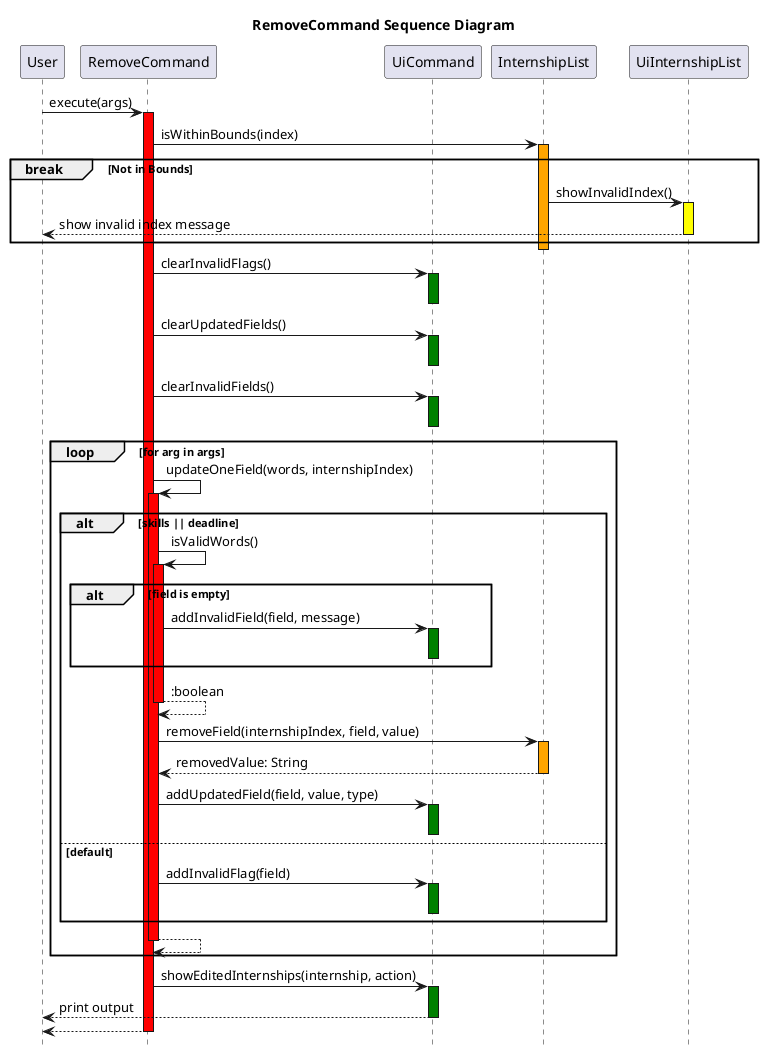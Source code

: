 @startuml
title RemoveCommand Sequence Diagram
hide footbox

participant User
participant RemoveCommand
participant UiCommand
participant InternshipList
participant UiInternshipList

User -> RemoveCommand:execute(args)
activate RemoveCommand #red

RemoveCommand -> InternshipList:isWithinBounds(index)
activate InternshipList #orange

break Not in Bounds
    InternshipList -> UiInternshipList:showInvalidIndex()
    activate UiInternshipList #yellow
    UiInternshipList --> User:show invalid index message
    deactivate UiInternshipList
end

deactivate InternshipList

RemoveCommand -> UiCommand:clearInvalidFlags()
activate UiCommand #green
deactivate UiCommand

RemoveCommand -> UiCommand:clearUpdatedFields()
activate UiCommand #green
deactivate UiCommand

RemoveCommand -> UiCommand:clearInvalidFields()
activate UiCommand #green
deactivate UiCommand

loop for arg in args
    RemoveCommand -> RemoveCommand:updateOneField(words, internshipIndex)
    activate RemoveCommand #red
    alt skills || deadline
        RemoveCommand -> RemoveCommand:isValidWords()
        activate RemoveCommand #red

        alt field is empty
            RemoveCommand -> UiCommand:addInvalidField(field, message)
            activate UiCommand #green
            deactivate UiCommand
        end

        RemoveCommand --> RemoveCommand: :boolean
        deactivate RemoveCommand

        RemoveCommand -> InternshipList:removeField(internshipIndex, field, value)
        activate InternshipList #orange
        InternshipList --> RemoveCommand:removedValue: String
        deactivate InternshipList

        RemoveCommand -> UiCommand:addUpdatedField(field, value, type)
        activate UiCommand #green
        deactivate UiCommand

    else default
        RemoveCommand -> UiCommand:addInvalidFlag(field)
        activate UiCommand #green
        deactivate UiCommand
    end

    RemoveCommand --> RemoveCommand
    deactivate RemoveCommand
end

RemoveCommand -> UiCommand:showEditedInternships(internship, action)
activate UiCommand #green
UiCommand --> User:print output
deactivate UiCommand

RemoveCommand --> User
deactivate RemoveCommand

@enduml